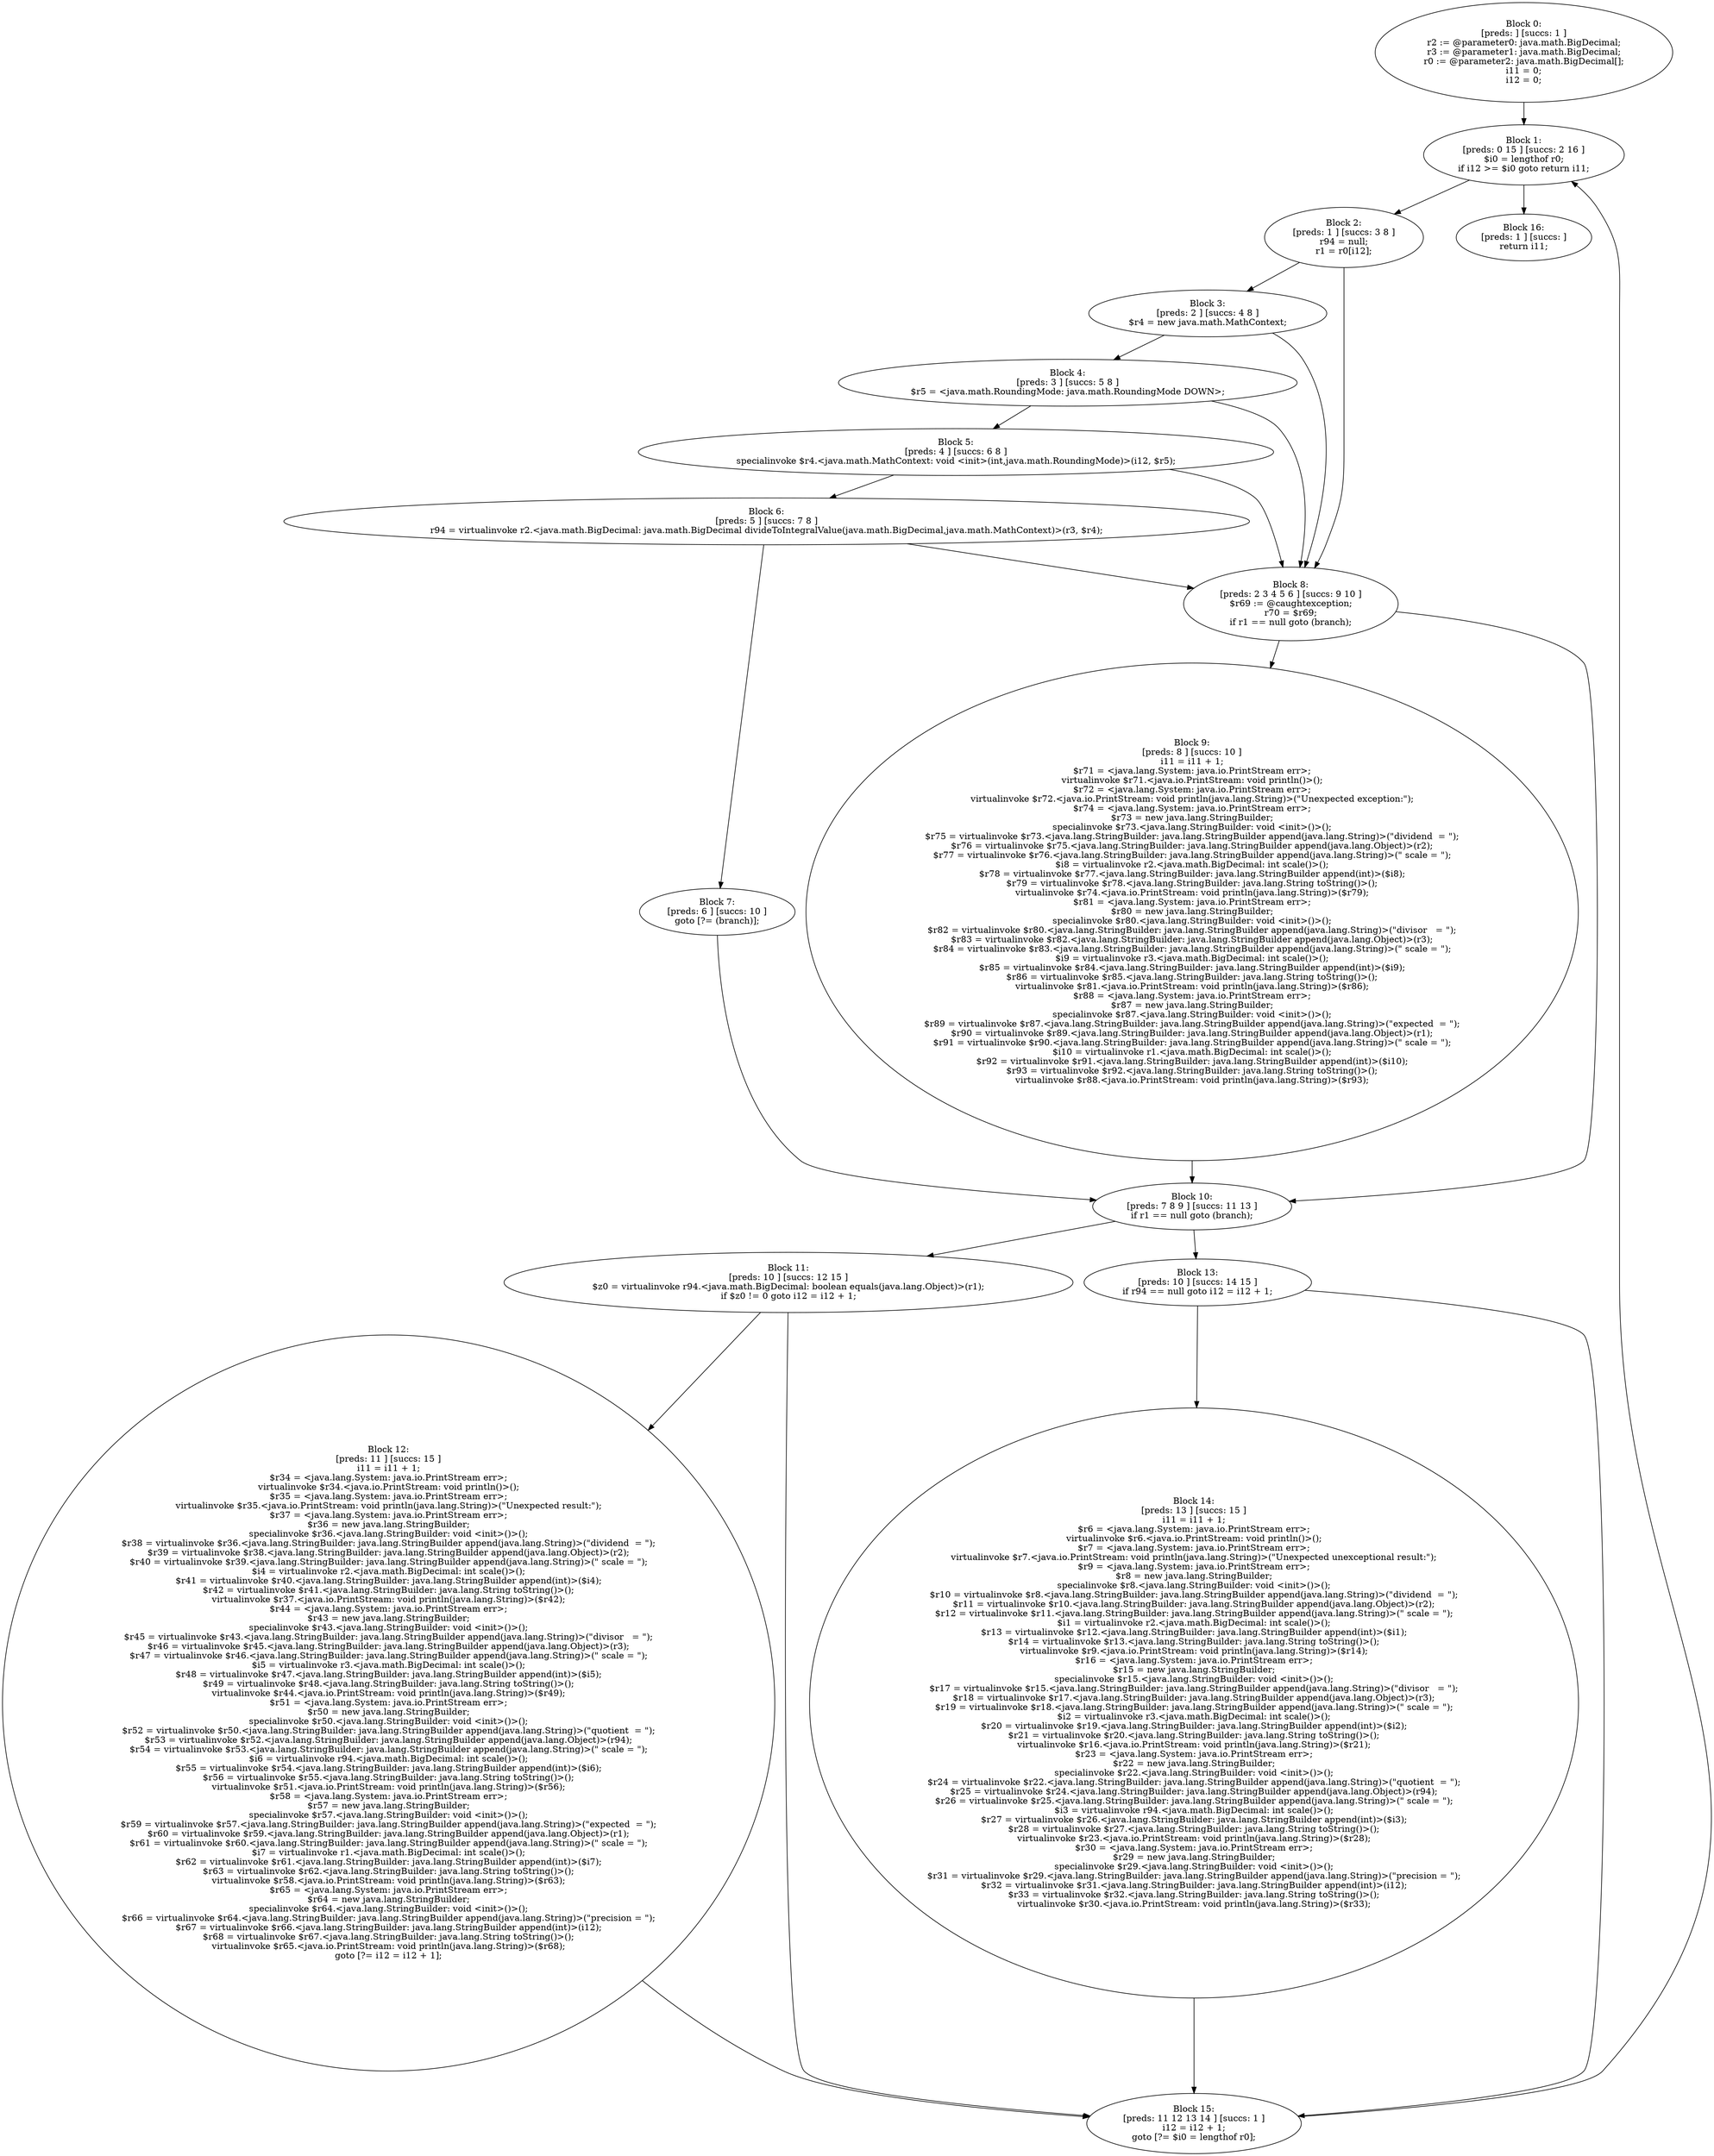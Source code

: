 digraph "unitGraph" {
    "Block 0:
[preds: ] [succs: 1 ]
r2 := @parameter0: java.math.BigDecimal;
r3 := @parameter1: java.math.BigDecimal;
r0 := @parameter2: java.math.BigDecimal[];
i11 = 0;
i12 = 0;
"
    "Block 1:
[preds: 0 15 ] [succs: 2 16 ]
$i0 = lengthof r0;
if i12 >= $i0 goto return i11;
"
    "Block 2:
[preds: 1 ] [succs: 3 8 ]
r94 = null;
r1 = r0[i12];
"
    "Block 3:
[preds: 2 ] [succs: 4 8 ]
$r4 = new java.math.MathContext;
"
    "Block 4:
[preds: 3 ] [succs: 5 8 ]
$r5 = <java.math.RoundingMode: java.math.RoundingMode DOWN>;
"
    "Block 5:
[preds: 4 ] [succs: 6 8 ]
specialinvoke $r4.<java.math.MathContext: void <init>(int,java.math.RoundingMode)>(i12, $r5);
"
    "Block 6:
[preds: 5 ] [succs: 7 8 ]
r94 = virtualinvoke r2.<java.math.BigDecimal: java.math.BigDecimal divideToIntegralValue(java.math.BigDecimal,java.math.MathContext)>(r3, $r4);
"
    "Block 7:
[preds: 6 ] [succs: 10 ]
goto [?= (branch)];
"
    "Block 8:
[preds: 2 3 4 5 6 ] [succs: 9 10 ]
$r69 := @caughtexception;
r70 = $r69;
if r1 == null goto (branch);
"
    "Block 9:
[preds: 8 ] [succs: 10 ]
i11 = i11 + 1;
$r71 = <java.lang.System: java.io.PrintStream err>;
virtualinvoke $r71.<java.io.PrintStream: void println()>();
$r72 = <java.lang.System: java.io.PrintStream err>;
virtualinvoke $r72.<java.io.PrintStream: void println(java.lang.String)>(\"Unexpected exception:\");
$r74 = <java.lang.System: java.io.PrintStream err>;
$r73 = new java.lang.StringBuilder;
specialinvoke $r73.<java.lang.StringBuilder: void <init>()>();
$r75 = virtualinvoke $r73.<java.lang.StringBuilder: java.lang.StringBuilder append(java.lang.String)>(\"dividend  = \");
$r76 = virtualinvoke $r75.<java.lang.StringBuilder: java.lang.StringBuilder append(java.lang.Object)>(r2);
$r77 = virtualinvoke $r76.<java.lang.StringBuilder: java.lang.StringBuilder append(java.lang.String)>(\" scale = \");
$i8 = virtualinvoke r2.<java.math.BigDecimal: int scale()>();
$r78 = virtualinvoke $r77.<java.lang.StringBuilder: java.lang.StringBuilder append(int)>($i8);
$r79 = virtualinvoke $r78.<java.lang.StringBuilder: java.lang.String toString()>();
virtualinvoke $r74.<java.io.PrintStream: void println(java.lang.String)>($r79);
$r81 = <java.lang.System: java.io.PrintStream err>;
$r80 = new java.lang.StringBuilder;
specialinvoke $r80.<java.lang.StringBuilder: void <init>()>();
$r82 = virtualinvoke $r80.<java.lang.StringBuilder: java.lang.StringBuilder append(java.lang.String)>(\"divisor   = \");
$r83 = virtualinvoke $r82.<java.lang.StringBuilder: java.lang.StringBuilder append(java.lang.Object)>(r3);
$r84 = virtualinvoke $r83.<java.lang.StringBuilder: java.lang.StringBuilder append(java.lang.String)>(\" scale = \");
$i9 = virtualinvoke r3.<java.math.BigDecimal: int scale()>();
$r85 = virtualinvoke $r84.<java.lang.StringBuilder: java.lang.StringBuilder append(int)>($i9);
$r86 = virtualinvoke $r85.<java.lang.StringBuilder: java.lang.String toString()>();
virtualinvoke $r81.<java.io.PrintStream: void println(java.lang.String)>($r86);
$r88 = <java.lang.System: java.io.PrintStream err>;
$r87 = new java.lang.StringBuilder;
specialinvoke $r87.<java.lang.StringBuilder: void <init>()>();
$r89 = virtualinvoke $r87.<java.lang.StringBuilder: java.lang.StringBuilder append(java.lang.String)>(\"expected  = \");
$r90 = virtualinvoke $r89.<java.lang.StringBuilder: java.lang.StringBuilder append(java.lang.Object)>(r1);
$r91 = virtualinvoke $r90.<java.lang.StringBuilder: java.lang.StringBuilder append(java.lang.String)>(\" scale = \");
$i10 = virtualinvoke r1.<java.math.BigDecimal: int scale()>();
$r92 = virtualinvoke $r91.<java.lang.StringBuilder: java.lang.StringBuilder append(int)>($i10);
$r93 = virtualinvoke $r92.<java.lang.StringBuilder: java.lang.String toString()>();
virtualinvoke $r88.<java.io.PrintStream: void println(java.lang.String)>($r93);
"
    "Block 10:
[preds: 7 8 9 ] [succs: 11 13 ]
if r1 == null goto (branch);
"
    "Block 11:
[preds: 10 ] [succs: 12 15 ]
$z0 = virtualinvoke r94.<java.math.BigDecimal: boolean equals(java.lang.Object)>(r1);
if $z0 != 0 goto i12 = i12 + 1;
"
    "Block 12:
[preds: 11 ] [succs: 15 ]
i11 = i11 + 1;
$r34 = <java.lang.System: java.io.PrintStream err>;
virtualinvoke $r34.<java.io.PrintStream: void println()>();
$r35 = <java.lang.System: java.io.PrintStream err>;
virtualinvoke $r35.<java.io.PrintStream: void println(java.lang.String)>(\"Unexpected result:\");
$r37 = <java.lang.System: java.io.PrintStream err>;
$r36 = new java.lang.StringBuilder;
specialinvoke $r36.<java.lang.StringBuilder: void <init>()>();
$r38 = virtualinvoke $r36.<java.lang.StringBuilder: java.lang.StringBuilder append(java.lang.String)>(\"dividend  = \");
$r39 = virtualinvoke $r38.<java.lang.StringBuilder: java.lang.StringBuilder append(java.lang.Object)>(r2);
$r40 = virtualinvoke $r39.<java.lang.StringBuilder: java.lang.StringBuilder append(java.lang.String)>(\" scale = \");
$i4 = virtualinvoke r2.<java.math.BigDecimal: int scale()>();
$r41 = virtualinvoke $r40.<java.lang.StringBuilder: java.lang.StringBuilder append(int)>($i4);
$r42 = virtualinvoke $r41.<java.lang.StringBuilder: java.lang.String toString()>();
virtualinvoke $r37.<java.io.PrintStream: void println(java.lang.String)>($r42);
$r44 = <java.lang.System: java.io.PrintStream err>;
$r43 = new java.lang.StringBuilder;
specialinvoke $r43.<java.lang.StringBuilder: void <init>()>();
$r45 = virtualinvoke $r43.<java.lang.StringBuilder: java.lang.StringBuilder append(java.lang.String)>(\"divisor   = \");
$r46 = virtualinvoke $r45.<java.lang.StringBuilder: java.lang.StringBuilder append(java.lang.Object)>(r3);
$r47 = virtualinvoke $r46.<java.lang.StringBuilder: java.lang.StringBuilder append(java.lang.String)>(\" scale = \");
$i5 = virtualinvoke r3.<java.math.BigDecimal: int scale()>();
$r48 = virtualinvoke $r47.<java.lang.StringBuilder: java.lang.StringBuilder append(int)>($i5);
$r49 = virtualinvoke $r48.<java.lang.StringBuilder: java.lang.String toString()>();
virtualinvoke $r44.<java.io.PrintStream: void println(java.lang.String)>($r49);
$r51 = <java.lang.System: java.io.PrintStream err>;
$r50 = new java.lang.StringBuilder;
specialinvoke $r50.<java.lang.StringBuilder: void <init>()>();
$r52 = virtualinvoke $r50.<java.lang.StringBuilder: java.lang.StringBuilder append(java.lang.String)>(\"quotient  = \");
$r53 = virtualinvoke $r52.<java.lang.StringBuilder: java.lang.StringBuilder append(java.lang.Object)>(r94);
$r54 = virtualinvoke $r53.<java.lang.StringBuilder: java.lang.StringBuilder append(java.lang.String)>(\" scale = \");
$i6 = virtualinvoke r94.<java.math.BigDecimal: int scale()>();
$r55 = virtualinvoke $r54.<java.lang.StringBuilder: java.lang.StringBuilder append(int)>($i6);
$r56 = virtualinvoke $r55.<java.lang.StringBuilder: java.lang.String toString()>();
virtualinvoke $r51.<java.io.PrintStream: void println(java.lang.String)>($r56);
$r58 = <java.lang.System: java.io.PrintStream err>;
$r57 = new java.lang.StringBuilder;
specialinvoke $r57.<java.lang.StringBuilder: void <init>()>();
$r59 = virtualinvoke $r57.<java.lang.StringBuilder: java.lang.StringBuilder append(java.lang.String)>(\"expected  = \");
$r60 = virtualinvoke $r59.<java.lang.StringBuilder: java.lang.StringBuilder append(java.lang.Object)>(r1);
$r61 = virtualinvoke $r60.<java.lang.StringBuilder: java.lang.StringBuilder append(java.lang.String)>(\" scale = \");
$i7 = virtualinvoke r1.<java.math.BigDecimal: int scale()>();
$r62 = virtualinvoke $r61.<java.lang.StringBuilder: java.lang.StringBuilder append(int)>($i7);
$r63 = virtualinvoke $r62.<java.lang.StringBuilder: java.lang.String toString()>();
virtualinvoke $r58.<java.io.PrintStream: void println(java.lang.String)>($r63);
$r65 = <java.lang.System: java.io.PrintStream err>;
$r64 = new java.lang.StringBuilder;
specialinvoke $r64.<java.lang.StringBuilder: void <init>()>();
$r66 = virtualinvoke $r64.<java.lang.StringBuilder: java.lang.StringBuilder append(java.lang.String)>(\"precision = \");
$r67 = virtualinvoke $r66.<java.lang.StringBuilder: java.lang.StringBuilder append(int)>(i12);
$r68 = virtualinvoke $r67.<java.lang.StringBuilder: java.lang.String toString()>();
virtualinvoke $r65.<java.io.PrintStream: void println(java.lang.String)>($r68);
goto [?= i12 = i12 + 1];
"
    "Block 13:
[preds: 10 ] [succs: 14 15 ]
if r94 == null goto i12 = i12 + 1;
"
    "Block 14:
[preds: 13 ] [succs: 15 ]
i11 = i11 + 1;
$r6 = <java.lang.System: java.io.PrintStream err>;
virtualinvoke $r6.<java.io.PrintStream: void println()>();
$r7 = <java.lang.System: java.io.PrintStream err>;
virtualinvoke $r7.<java.io.PrintStream: void println(java.lang.String)>(\"Unexpected unexceptional result:\");
$r9 = <java.lang.System: java.io.PrintStream err>;
$r8 = new java.lang.StringBuilder;
specialinvoke $r8.<java.lang.StringBuilder: void <init>()>();
$r10 = virtualinvoke $r8.<java.lang.StringBuilder: java.lang.StringBuilder append(java.lang.String)>(\"dividend  = \");
$r11 = virtualinvoke $r10.<java.lang.StringBuilder: java.lang.StringBuilder append(java.lang.Object)>(r2);
$r12 = virtualinvoke $r11.<java.lang.StringBuilder: java.lang.StringBuilder append(java.lang.String)>(\" scale = \");
$i1 = virtualinvoke r2.<java.math.BigDecimal: int scale()>();
$r13 = virtualinvoke $r12.<java.lang.StringBuilder: java.lang.StringBuilder append(int)>($i1);
$r14 = virtualinvoke $r13.<java.lang.StringBuilder: java.lang.String toString()>();
virtualinvoke $r9.<java.io.PrintStream: void println(java.lang.String)>($r14);
$r16 = <java.lang.System: java.io.PrintStream err>;
$r15 = new java.lang.StringBuilder;
specialinvoke $r15.<java.lang.StringBuilder: void <init>()>();
$r17 = virtualinvoke $r15.<java.lang.StringBuilder: java.lang.StringBuilder append(java.lang.String)>(\"divisor   = \");
$r18 = virtualinvoke $r17.<java.lang.StringBuilder: java.lang.StringBuilder append(java.lang.Object)>(r3);
$r19 = virtualinvoke $r18.<java.lang.StringBuilder: java.lang.StringBuilder append(java.lang.String)>(\" scale = \");
$i2 = virtualinvoke r3.<java.math.BigDecimal: int scale()>();
$r20 = virtualinvoke $r19.<java.lang.StringBuilder: java.lang.StringBuilder append(int)>($i2);
$r21 = virtualinvoke $r20.<java.lang.StringBuilder: java.lang.String toString()>();
virtualinvoke $r16.<java.io.PrintStream: void println(java.lang.String)>($r21);
$r23 = <java.lang.System: java.io.PrintStream err>;
$r22 = new java.lang.StringBuilder;
specialinvoke $r22.<java.lang.StringBuilder: void <init>()>();
$r24 = virtualinvoke $r22.<java.lang.StringBuilder: java.lang.StringBuilder append(java.lang.String)>(\"quotient  = \");
$r25 = virtualinvoke $r24.<java.lang.StringBuilder: java.lang.StringBuilder append(java.lang.Object)>(r94);
$r26 = virtualinvoke $r25.<java.lang.StringBuilder: java.lang.StringBuilder append(java.lang.String)>(\" scale = \");
$i3 = virtualinvoke r94.<java.math.BigDecimal: int scale()>();
$r27 = virtualinvoke $r26.<java.lang.StringBuilder: java.lang.StringBuilder append(int)>($i3);
$r28 = virtualinvoke $r27.<java.lang.StringBuilder: java.lang.String toString()>();
virtualinvoke $r23.<java.io.PrintStream: void println(java.lang.String)>($r28);
$r30 = <java.lang.System: java.io.PrintStream err>;
$r29 = new java.lang.StringBuilder;
specialinvoke $r29.<java.lang.StringBuilder: void <init>()>();
$r31 = virtualinvoke $r29.<java.lang.StringBuilder: java.lang.StringBuilder append(java.lang.String)>(\"precision = \");
$r32 = virtualinvoke $r31.<java.lang.StringBuilder: java.lang.StringBuilder append(int)>(i12);
$r33 = virtualinvoke $r32.<java.lang.StringBuilder: java.lang.String toString()>();
virtualinvoke $r30.<java.io.PrintStream: void println(java.lang.String)>($r33);
"
    "Block 15:
[preds: 11 12 13 14 ] [succs: 1 ]
i12 = i12 + 1;
goto [?= $i0 = lengthof r0];
"
    "Block 16:
[preds: 1 ] [succs: ]
return i11;
"
    "Block 0:
[preds: ] [succs: 1 ]
r2 := @parameter0: java.math.BigDecimal;
r3 := @parameter1: java.math.BigDecimal;
r0 := @parameter2: java.math.BigDecimal[];
i11 = 0;
i12 = 0;
"->"Block 1:
[preds: 0 15 ] [succs: 2 16 ]
$i0 = lengthof r0;
if i12 >= $i0 goto return i11;
";
    "Block 1:
[preds: 0 15 ] [succs: 2 16 ]
$i0 = lengthof r0;
if i12 >= $i0 goto return i11;
"->"Block 2:
[preds: 1 ] [succs: 3 8 ]
r94 = null;
r1 = r0[i12];
";
    "Block 1:
[preds: 0 15 ] [succs: 2 16 ]
$i0 = lengthof r0;
if i12 >= $i0 goto return i11;
"->"Block 16:
[preds: 1 ] [succs: ]
return i11;
";
    "Block 2:
[preds: 1 ] [succs: 3 8 ]
r94 = null;
r1 = r0[i12];
"->"Block 3:
[preds: 2 ] [succs: 4 8 ]
$r4 = new java.math.MathContext;
";
    "Block 2:
[preds: 1 ] [succs: 3 8 ]
r94 = null;
r1 = r0[i12];
"->"Block 8:
[preds: 2 3 4 5 6 ] [succs: 9 10 ]
$r69 := @caughtexception;
r70 = $r69;
if r1 == null goto (branch);
";
    "Block 3:
[preds: 2 ] [succs: 4 8 ]
$r4 = new java.math.MathContext;
"->"Block 4:
[preds: 3 ] [succs: 5 8 ]
$r5 = <java.math.RoundingMode: java.math.RoundingMode DOWN>;
";
    "Block 3:
[preds: 2 ] [succs: 4 8 ]
$r4 = new java.math.MathContext;
"->"Block 8:
[preds: 2 3 4 5 6 ] [succs: 9 10 ]
$r69 := @caughtexception;
r70 = $r69;
if r1 == null goto (branch);
";
    "Block 4:
[preds: 3 ] [succs: 5 8 ]
$r5 = <java.math.RoundingMode: java.math.RoundingMode DOWN>;
"->"Block 5:
[preds: 4 ] [succs: 6 8 ]
specialinvoke $r4.<java.math.MathContext: void <init>(int,java.math.RoundingMode)>(i12, $r5);
";
    "Block 4:
[preds: 3 ] [succs: 5 8 ]
$r5 = <java.math.RoundingMode: java.math.RoundingMode DOWN>;
"->"Block 8:
[preds: 2 3 4 5 6 ] [succs: 9 10 ]
$r69 := @caughtexception;
r70 = $r69;
if r1 == null goto (branch);
";
    "Block 5:
[preds: 4 ] [succs: 6 8 ]
specialinvoke $r4.<java.math.MathContext: void <init>(int,java.math.RoundingMode)>(i12, $r5);
"->"Block 6:
[preds: 5 ] [succs: 7 8 ]
r94 = virtualinvoke r2.<java.math.BigDecimal: java.math.BigDecimal divideToIntegralValue(java.math.BigDecimal,java.math.MathContext)>(r3, $r4);
";
    "Block 5:
[preds: 4 ] [succs: 6 8 ]
specialinvoke $r4.<java.math.MathContext: void <init>(int,java.math.RoundingMode)>(i12, $r5);
"->"Block 8:
[preds: 2 3 4 5 6 ] [succs: 9 10 ]
$r69 := @caughtexception;
r70 = $r69;
if r1 == null goto (branch);
";
    "Block 6:
[preds: 5 ] [succs: 7 8 ]
r94 = virtualinvoke r2.<java.math.BigDecimal: java.math.BigDecimal divideToIntegralValue(java.math.BigDecimal,java.math.MathContext)>(r3, $r4);
"->"Block 7:
[preds: 6 ] [succs: 10 ]
goto [?= (branch)];
";
    "Block 6:
[preds: 5 ] [succs: 7 8 ]
r94 = virtualinvoke r2.<java.math.BigDecimal: java.math.BigDecimal divideToIntegralValue(java.math.BigDecimal,java.math.MathContext)>(r3, $r4);
"->"Block 8:
[preds: 2 3 4 5 6 ] [succs: 9 10 ]
$r69 := @caughtexception;
r70 = $r69;
if r1 == null goto (branch);
";
    "Block 7:
[preds: 6 ] [succs: 10 ]
goto [?= (branch)];
"->"Block 10:
[preds: 7 8 9 ] [succs: 11 13 ]
if r1 == null goto (branch);
";
    "Block 8:
[preds: 2 3 4 5 6 ] [succs: 9 10 ]
$r69 := @caughtexception;
r70 = $r69;
if r1 == null goto (branch);
"->"Block 9:
[preds: 8 ] [succs: 10 ]
i11 = i11 + 1;
$r71 = <java.lang.System: java.io.PrintStream err>;
virtualinvoke $r71.<java.io.PrintStream: void println()>();
$r72 = <java.lang.System: java.io.PrintStream err>;
virtualinvoke $r72.<java.io.PrintStream: void println(java.lang.String)>(\"Unexpected exception:\");
$r74 = <java.lang.System: java.io.PrintStream err>;
$r73 = new java.lang.StringBuilder;
specialinvoke $r73.<java.lang.StringBuilder: void <init>()>();
$r75 = virtualinvoke $r73.<java.lang.StringBuilder: java.lang.StringBuilder append(java.lang.String)>(\"dividend  = \");
$r76 = virtualinvoke $r75.<java.lang.StringBuilder: java.lang.StringBuilder append(java.lang.Object)>(r2);
$r77 = virtualinvoke $r76.<java.lang.StringBuilder: java.lang.StringBuilder append(java.lang.String)>(\" scale = \");
$i8 = virtualinvoke r2.<java.math.BigDecimal: int scale()>();
$r78 = virtualinvoke $r77.<java.lang.StringBuilder: java.lang.StringBuilder append(int)>($i8);
$r79 = virtualinvoke $r78.<java.lang.StringBuilder: java.lang.String toString()>();
virtualinvoke $r74.<java.io.PrintStream: void println(java.lang.String)>($r79);
$r81 = <java.lang.System: java.io.PrintStream err>;
$r80 = new java.lang.StringBuilder;
specialinvoke $r80.<java.lang.StringBuilder: void <init>()>();
$r82 = virtualinvoke $r80.<java.lang.StringBuilder: java.lang.StringBuilder append(java.lang.String)>(\"divisor   = \");
$r83 = virtualinvoke $r82.<java.lang.StringBuilder: java.lang.StringBuilder append(java.lang.Object)>(r3);
$r84 = virtualinvoke $r83.<java.lang.StringBuilder: java.lang.StringBuilder append(java.lang.String)>(\" scale = \");
$i9 = virtualinvoke r3.<java.math.BigDecimal: int scale()>();
$r85 = virtualinvoke $r84.<java.lang.StringBuilder: java.lang.StringBuilder append(int)>($i9);
$r86 = virtualinvoke $r85.<java.lang.StringBuilder: java.lang.String toString()>();
virtualinvoke $r81.<java.io.PrintStream: void println(java.lang.String)>($r86);
$r88 = <java.lang.System: java.io.PrintStream err>;
$r87 = new java.lang.StringBuilder;
specialinvoke $r87.<java.lang.StringBuilder: void <init>()>();
$r89 = virtualinvoke $r87.<java.lang.StringBuilder: java.lang.StringBuilder append(java.lang.String)>(\"expected  = \");
$r90 = virtualinvoke $r89.<java.lang.StringBuilder: java.lang.StringBuilder append(java.lang.Object)>(r1);
$r91 = virtualinvoke $r90.<java.lang.StringBuilder: java.lang.StringBuilder append(java.lang.String)>(\" scale = \");
$i10 = virtualinvoke r1.<java.math.BigDecimal: int scale()>();
$r92 = virtualinvoke $r91.<java.lang.StringBuilder: java.lang.StringBuilder append(int)>($i10);
$r93 = virtualinvoke $r92.<java.lang.StringBuilder: java.lang.String toString()>();
virtualinvoke $r88.<java.io.PrintStream: void println(java.lang.String)>($r93);
";
    "Block 8:
[preds: 2 3 4 5 6 ] [succs: 9 10 ]
$r69 := @caughtexception;
r70 = $r69;
if r1 == null goto (branch);
"->"Block 10:
[preds: 7 8 9 ] [succs: 11 13 ]
if r1 == null goto (branch);
";
    "Block 9:
[preds: 8 ] [succs: 10 ]
i11 = i11 + 1;
$r71 = <java.lang.System: java.io.PrintStream err>;
virtualinvoke $r71.<java.io.PrintStream: void println()>();
$r72 = <java.lang.System: java.io.PrintStream err>;
virtualinvoke $r72.<java.io.PrintStream: void println(java.lang.String)>(\"Unexpected exception:\");
$r74 = <java.lang.System: java.io.PrintStream err>;
$r73 = new java.lang.StringBuilder;
specialinvoke $r73.<java.lang.StringBuilder: void <init>()>();
$r75 = virtualinvoke $r73.<java.lang.StringBuilder: java.lang.StringBuilder append(java.lang.String)>(\"dividend  = \");
$r76 = virtualinvoke $r75.<java.lang.StringBuilder: java.lang.StringBuilder append(java.lang.Object)>(r2);
$r77 = virtualinvoke $r76.<java.lang.StringBuilder: java.lang.StringBuilder append(java.lang.String)>(\" scale = \");
$i8 = virtualinvoke r2.<java.math.BigDecimal: int scale()>();
$r78 = virtualinvoke $r77.<java.lang.StringBuilder: java.lang.StringBuilder append(int)>($i8);
$r79 = virtualinvoke $r78.<java.lang.StringBuilder: java.lang.String toString()>();
virtualinvoke $r74.<java.io.PrintStream: void println(java.lang.String)>($r79);
$r81 = <java.lang.System: java.io.PrintStream err>;
$r80 = new java.lang.StringBuilder;
specialinvoke $r80.<java.lang.StringBuilder: void <init>()>();
$r82 = virtualinvoke $r80.<java.lang.StringBuilder: java.lang.StringBuilder append(java.lang.String)>(\"divisor   = \");
$r83 = virtualinvoke $r82.<java.lang.StringBuilder: java.lang.StringBuilder append(java.lang.Object)>(r3);
$r84 = virtualinvoke $r83.<java.lang.StringBuilder: java.lang.StringBuilder append(java.lang.String)>(\" scale = \");
$i9 = virtualinvoke r3.<java.math.BigDecimal: int scale()>();
$r85 = virtualinvoke $r84.<java.lang.StringBuilder: java.lang.StringBuilder append(int)>($i9);
$r86 = virtualinvoke $r85.<java.lang.StringBuilder: java.lang.String toString()>();
virtualinvoke $r81.<java.io.PrintStream: void println(java.lang.String)>($r86);
$r88 = <java.lang.System: java.io.PrintStream err>;
$r87 = new java.lang.StringBuilder;
specialinvoke $r87.<java.lang.StringBuilder: void <init>()>();
$r89 = virtualinvoke $r87.<java.lang.StringBuilder: java.lang.StringBuilder append(java.lang.String)>(\"expected  = \");
$r90 = virtualinvoke $r89.<java.lang.StringBuilder: java.lang.StringBuilder append(java.lang.Object)>(r1);
$r91 = virtualinvoke $r90.<java.lang.StringBuilder: java.lang.StringBuilder append(java.lang.String)>(\" scale = \");
$i10 = virtualinvoke r1.<java.math.BigDecimal: int scale()>();
$r92 = virtualinvoke $r91.<java.lang.StringBuilder: java.lang.StringBuilder append(int)>($i10);
$r93 = virtualinvoke $r92.<java.lang.StringBuilder: java.lang.String toString()>();
virtualinvoke $r88.<java.io.PrintStream: void println(java.lang.String)>($r93);
"->"Block 10:
[preds: 7 8 9 ] [succs: 11 13 ]
if r1 == null goto (branch);
";
    "Block 10:
[preds: 7 8 9 ] [succs: 11 13 ]
if r1 == null goto (branch);
"->"Block 11:
[preds: 10 ] [succs: 12 15 ]
$z0 = virtualinvoke r94.<java.math.BigDecimal: boolean equals(java.lang.Object)>(r1);
if $z0 != 0 goto i12 = i12 + 1;
";
    "Block 10:
[preds: 7 8 9 ] [succs: 11 13 ]
if r1 == null goto (branch);
"->"Block 13:
[preds: 10 ] [succs: 14 15 ]
if r94 == null goto i12 = i12 + 1;
";
    "Block 11:
[preds: 10 ] [succs: 12 15 ]
$z0 = virtualinvoke r94.<java.math.BigDecimal: boolean equals(java.lang.Object)>(r1);
if $z0 != 0 goto i12 = i12 + 1;
"->"Block 12:
[preds: 11 ] [succs: 15 ]
i11 = i11 + 1;
$r34 = <java.lang.System: java.io.PrintStream err>;
virtualinvoke $r34.<java.io.PrintStream: void println()>();
$r35 = <java.lang.System: java.io.PrintStream err>;
virtualinvoke $r35.<java.io.PrintStream: void println(java.lang.String)>(\"Unexpected result:\");
$r37 = <java.lang.System: java.io.PrintStream err>;
$r36 = new java.lang.StringBuilder;
specialinvoke $r36.<java.lang.StringBuilder: void <init>()>();
$r38 = virtualinvoke $r36.<java.lang.StringBuilder: java.lang.StringBuilder append(java.lang.String)>(\"dividend  = \");
$r39 = virtualinvoke $r38.<java.lang.StringBuilder: java.lang.StringBuilder append(java.lang.Object)>(r2);
$r40 = virtualinvoke $r39.<java.lang.StringBuilder: java.lang.StringBuilder append(java.lang.String)>(\" scale = \");
$i4 = virtualinvoke r2.<java.math.BigDecimal: int scale()>();
$r41 = virtualinvoke $r40.<java.lang.StringBuilder: java.lang.StringBuilder append(int)>($i4);
$r42 = virtualinvoke $r41.<java.lang.StringBuilder: java.lang.String toString()>();
virtualinvoke $r37.<java.io.PrintStream: void println(java.lang.String)>($r42);
$r44 = <java.lang.System: java.io.PrintStream err>;
$r43 = new java.lang.StringBuilder;
specialinvoke $r43.<java.lang.StringBuilder: void <init>()>();
$r45 = virtualinvoke $r43.<java.lang.StringBuilder: java.lang.StringBuilder append(java.lang.String)>(\"divisor   = \");
$r46 = virtualinvoke $r45.<java.lang.StringBuilder: java.lang.StringBuilder append(java.lang.Object)>(r3);
$r47 = virtualinvoke $r46.<java.lang.StringBuilder: java.lang.StringBuilder append(java.lang.String)>(\" scale = \");
$i5 = virtualinvoke r3.<java.math.BigDecimal: int scale()>();
$r48 = virtualinvoke $r47.<java.lang.StringBuilder: java.lang.StringBuilder append(int)>($i5);
$r49 = virtualinvoke $r48.<java.lang.StringBuilder: java.lang.String toString()>();
virtualinvoke $r44.<java.io.PrintStream: void println(java.lang.String)>($r49);
$r51 = <java.lang.System: java.io.PrintStream err>;
$r50 = new java.lang.StringBuilder;
specialinvoke $r50.<java.lang.StringBuilder: void <init>()>();
$r52 = virtualinvoke $r50.<java.lang.StringBuilder: java.lang.StringBuilder append(java.lang.String)>(\"quotient  = \");
$r53 = virtualinvoke $r52.<java.lang.StringBuilder: java.lang.StringBuilder append(java.lang.Object)>(r94);
$r54 = virtualinvoke $r53.<java.lang.StringBuilder: java.lang.StringBuilder append(java.lang.String)>(\" scale = \");
$i6 = virtualinvoke r94.<java.math.BigDecimal: int scale()>();
$r55 = virtualinvoke $r54.<java.lang.StringBuilder: java.lang.StringBuilder append(int)>($i6);
$r56 = virtualinvoke $r55.<java.lang.StringBuilder: java.lang.String toString()>();
virtualinvoke $r51.<java.io.PrintStream: void println(java.lang.String)>($r56);
$r58 = <java.lang.System: java.io.PrintStream err>;
$r57 = new java.lang.StringBuilder;
specialinvoke $r57.<java.lang.StringBuilder: void <init>()>();
$r59 = virtualinvoke $r57.<java.lang.StringBuilder: java.lang.StringBuilder append(java.lang.String)>(\"expected  = \");
$r60 = virtualinvoke $r59.<java.lang.StringBuilder: java.lang.StringBuilder append(java.lang.Object)>(r1);
$r61 = virtualinvoke $r60.<java.lang.StringBuilder: java.lang.StringBuilder append(java.lang.String)>(\" scale = \");
$i7 = virtualinvoke r1.<java.math.BigDecimal: int scale()>();
$r62 = virtualinvoke $r61.<java.lang.StringBuilder: java.lang.StringBuilder append(int)>($i7);
$r63 = virtualinvoke $r62.<java.lang.StringBuilder: java.lang.String toString()>();
virtualinvoke $r58.<java.io.PrintStream: void println(java.lang.String)>($r63);
$r65 = <java.lang.System: java.io.PrintStream err>;
$r64 = new java.lang.StringBuilder;
specialinvoke $r64.<java.lang.StringBuilder: void <init>()>();
$r66 = virtualinvoke $r64.<java.lang.StringBuilder: java.lang.StringBuilder append(java.lang.String)>(\"precision = \");
$r67 = virtualinvoke $r66.<java.lang.StringBuilder: java.lang.StringBuilder append(int)>(i12);
$r68 = virtualinvoke $r67.<java.lang.StringBuilder: java.lang.String toString()>();
virtualinvoke $r65.<java.io.PrintStream: void println(java.lang.String)>($r68);
goto [?= i12 = i12 + 1];
";
    "Block 11:
[preds: 10 ] [succs: 12 15 ]
$z0 = virtualinvoke r94.<java.math.BigDecimal: boolean equals(java.lang.Object)>(r1);
if $z0 != 0 goto i12 = i12 + 1;
"->"Block 15:
[preds: 11 12 13 14 ] [succs: 1 ]
i12 = i12 + 1;
goto [?= $i0 = lengthof r0];
";
    "Block 12:
[preds: 11 ] [succs: 15 ]
i11 = i11 + 1;
$r34 = <java.lang.System: java.io.PrintStream err>;
virtualinvoke $r34.<java.io.PrintStream: void println()>();
$r35 = <java.lang.System: java.io.PrintStream err>;
virtualinvoke $r35.<java.io.PrintStream: void println(java.lang.String)>(\"Unexpected result:\");
$r37 = <java.lang.System: java.io.PrintStream err>;
$r36 = new java.lang.StringBuilder;
specialinvoke $r36.<java.lang.StringBuilder: void <init>()>();
$r38 = virtualinvoke $r36.<java.lang.StringBuilder: java.lang.StringBuilder append(java.lang.String)>(\"dividend  = \");
$r39 = virtualinvoke $r38.<java.lang.StringBuilder: java.lang.StringBuilder append(java.lang.Object)>(r2);
$r40 = virtualinvoke $r39.<java.lang.StringBuilder: java.lang.StringBuilder append(java.lang.String)>(\" scale = \");
$i4 = virtualinvoke r2.<java.math.BigDecimal: int scale()>();
$r41 = virtualinvoke $r40.<java.lang.StringBuilder: java.lang.StringBuilder append(int)>($i4);
$r42 = virtualinvoke $r41.<java.lang.StringBuilder: java.lang.String toString()>();
virtualinvoke $r37.<java.io.PrintStream: void println(java.lang.String)>($r42);
$r44 = <java.lang.System: java.io.PrintStream err>;
$r43 = new java.lang.StringBuilder;
specialinvoke $r43.<java.lang.StringBuilder: void <init>()>();
$r45 = virtualinvoke $r43.<java.lang.StringBuilder: java.lang.StringBuilder append(java.lang.String)>(\"divisor   = \");
$r46 = virtualinvoke $r45.<java.lang.StringBuilder: java.lang.StringBuilder append(java.lang.Object)>(r3);
$r47 = virtualinvoke $r46.<java.lang.StringBuilder: java.lang.StringBuilder append(java.lang.String)>(\" scale = \");
$i5 = virtualinvoke r3.<java.math.BigDecimal: int scale()>();
$r48 = virtualinvoke $r47.<java.lang.StringBuilder: java.lang.StringBuilder append(int)>($i5);
$r49 = virtualinvoke $r48.<java.lang.StringBuilder: java.lang.String toString()>();
virtualinvoke $r44.<java.io.PrintStream: void println(java.lang.String)>($r49);
$r51 = <java.lang.System: java.io.PrintStream err>;
$r50 = new java.lang.StringBuilder;
specialinvoke $r50.<java.lang.StringBuilder: void <init>()>();
$r52 = virtualinvoke $r50.<java.lang.StringBuilder: java.lang.StringBuilder append(java.lang.String)>(\"quotient  = \");
$r53 = virtualinvoke $r52.<java.lang.StringBuilder: java.lang.StringBuilder append(java.lang.Object)>(r94);
$r54 = virtualinvoke $r53.<java.lang.StringBuilder: java.lang.StringBuilder append(java.lang.String)>(\" scale = \");
$i6 = virtualinvoke r94.<java.math.BigDecimal: int scale()>();
$r55 = virtualinvoke $r54.<java.lang.StringBuilder: java.lang.StringBuilder append(int)>($i6);
$r56 = virtualinvoke $r55.<java.lang.StringBuilder: java.lang.String toString()>();
virtualinvoke $r51.<java.io.PrintStream: void println(java.lang.String)>($r56);
$r58 = <java.lang.System: java.io.PrintStream err>;
$r57 = new java.lang.StringBuilder;
specialinvoke $r57.<java.lang.StringBuilder: void <init>()>();
$r59 = virtualinvoke $r57.<java.lang.StringBuilder: java.lang.StringBuilder append(java.lang.String)>(\"expected  = \");
$r60 = virtualinvoke $r59.<java.lang.StringBuilder: java.lang.StringBuilder append(java.lang.Object)>(r1);
$r61 = virtualinvoke $r60.<java.lang.StringBuilder: java.lang.StringBuilder append(java.lang.String)>(\" scale = \");
$i7 = virtualinvoke r1.<java.math.BigDecimal: int scale()>();
$r62 = virtualinvoke $r61.<java.lang.StringBuilder: java.lang.StringBuilder append(int)>($i7);
$r63 = virtualinvoke $r62.<java.lang.StringBuilder: java.lang.String toString()>();
virtualinvoke $r58.<java.io.PrintStream: void println(java.lang.String)>($r63);
$r65 = <java.lang.System: java.io.PrintStream err>;
$r64 = new java.lang.StringBuilder;
specialinvoke $r64.<java.lang.StringBuilder: void <init>()>();
$r66 = virtualinvoke $r64.<java.lang.StringBuilder: java.lang.StringBuilder append(java.lang.String)>(\"precision = \");
$r67 = virtualinvoke $r66.<java.lang.StringBuilder: java.lang.StringBuilder append(int)>(i12);
$r68 = virtualinvoke $r67.<java.lang.StringBuilder: java.lang.String toString()>();
virtualinvoke $r65.<java.io.PrintStream: void println(java.lang.String)>($r68);
goto [?= i12 = i12 + 1];
"->"Block 15:
[preds: 11 12 13 14 ] [succs: 1 ]
i12 = i12 + 1;
goto [?= $i0 = lengthof r0];
";
    "Block 13:
[preds: 10 ] [succs: 14 15 ]
if r94 == null goto i12 = i12 + 1;
"->"Block 14:
[preds: 13 ] [succs: 15 ]
i11 = i11 + 1;
$r6 = <java.lang.System: java.io.PrintStream err>;
virtualinvoke $r6.<java.io.PrintStream: void println()>();
$r7 = <java.lang.System: java.io.PrintStream err>;
virtualinvoke $r7.<java.io.PrintStream: void println(java.lang.String)>(\"Unexpected unexceptional result:\");
$r9 = <java.lang.System: java.io.PrintStream err>;
$r8 = new java.lang.StringBuilder;
specialinvoke $r8.<java.lang.StringBuilder: void <init>()>();
$r10 = virtualinvoke $r8.<java.lang.StringBuilder: java.lang.StringBuilder append(java.lang.String)>(\"dividend  = \");
$r11 = virtualinvoke $r10.<java.lang.StringBuilder: java.lang.StringBuilder append(java.lang.Object)>(r2);
$r12 = virtualinvoke $r11.<java.lang.StringBuilder: java.lang.StringBuilder append(java.lang.String)>(\" scale = \");
$i1 = virtualinvoke r2.<java.math.BigDecimal: int scale()>();
$r13 = virtualinvoke $r12.<java.lang.StringBuilder: java.lang.StringBuilder append(int)>($i1);
$r14 = virtualinvoke $r13.<java.lang.StringBuilder: java.lang.String toString()>();
virtualinvoke $r9.<java.io.PrintStream: void println(java.lang.String)>($r14);
$r16 = <java.lang.System: java.io.PrintStream err>;
$r15 = new java.lang.StringBuilder;
specialinvoke $r15.<java.lang.StringBuilder: void <init>()>();
$r17 = virtualinvoke $r15.<java.lang.StringBuilder: java.lang.StringBuilder append(java.lang.String)>(\"divisor   = \");
$r18 = virtualinvoke $r17.<java.lang.StringBuilder: java.lang.StringBuilder append(java.lang.Object)>(r3);
$r19 = virtualinvoke $r18.<java.lang.StringBuilder: java.lang.StringBuilder append(java.lang.String)>(\" scale = \");
$i2 = virtualinvoke r3.<java.math.BigDecimal: int scale()>();
$r20 = virtualinvoke $r19.<java.lang.StringBuilder: java.lang.StringBuilder append(int)>($i2);
$r21 = virtualinvoke $r20.<java.lang.StringBuilder: java.lang.String toString()>();
virtualinvoke $r16.<java.io.PrintStream: void println(java.lang.String)>($r21);
$r23 = <java.lang.System: java.io.PrintStream err>;
$r22 = new java.lang.StringBuilder;
specialinvoke $r22.<java.lang.StringBuilder: void <init>()>();
$r24 = virtualinvoke $r22.<java.lang.StringBuilder: java.lang.StringBuilder append(java.lang.String)>(\"quotient  = \");
$r25 = virtualinvoke $r24.<java.lang.StringBuilder: java.lang.StringBuilder append(java.lang.Object)>(r94);
$r26 = virtualinvoke $r25.<java.lang.StringBuilder: java.lang.StringBuilder append(java.lang.String)>(\" scale = \");
$i3 = virtualinvoke r94.<java.math.BigDecimal: int scale()>();
$r27 = virtualinvoke $r26.<java.lang.StringBuilder: java.lang.StringBuilder append(int)>($i3);
$r28 = virtualinvoke $r27.<java.lang.StringBuilder: java.lang.String toString()>();
virtualinvoke $r23.<java.io.PrintStream: void println(java.lang.String)>($r28);
$r30 = <java.lang.System: java.io.PrintStream err>;
$r29 = new java.lang.StringBuilder;
specialinvoke $r29.<java.lang.StringBuilder: void <init>()>();
$r31 = virtualinvoke $r29.<java.lang.StringBuilder: java.lang.StringBuilder append(java.lang.String)>(\"precision = \");
$r32 = virtualinvoke $r31.<java.lang.StringBuilder: java.lang.StringBuilder append(int)>(i12);
$r33 = virtualinvoke $r32.<java.lang.StringBuilder: java.lang.String toString()>();
virtualinvoke $r30.<java.io.PrintStream: void println(java.lang.String)>($r33);
";
    "Block 13:
[preds: 10 ] [succs: 14 15 ]
if r94 == null goto i12 = i12 + 1;
"->"Block 15:
[preds: 11 12 13 14 ] [succs: 1 ]
i12 = i12 + 1;
goto [?= $i0 = lengthof r0];
";
    "Block 14:
[preds: 13 ] [succs: 15 ]
i11 = i11 + 1;
$r6 = <java.lang.System: java.io.PrintStream err>;
virtualinvoke $r6.<java.io.PrintStream: void println()>();
$r7 = <java.lang.System: java.io.PrintStream err>;
virtualinvoke $r7.<java.io.PrintStream: void println(java.lang.String)>(\"Unexpected unexceptional result:\");
$r9 = <java.lang.System: java.io.PrintStream err>;
$r8 = new java.lang.StringBuilder;
specialinvoke $r8.<java.lang.StringBuilder: void <init>()>();
$r10 = virtualinvoke $r8.<java.lang.StringBuilder: java.lang.StringBuilder append(java.lang.String)>(\"dividend  = \");
$r11 = virtualinvoke $r10.<java.lang.StringBuilder: java.lang.StringBuilder append(java.lang.Object)>(r2);
$r12 = virtualinvoke $r11.<java.lang.StringBuilder: java.lang.StringBuilder append(java.lang.String)>(\" scale = \");
$i1 = virtualinvoke r2.<java.math.BigDecimal: int scale()>();
$r13 = virtualinvoke $r12.<java.lang.StringBuilder: java.lang.StringBuilder append(int)>($i1);
$r14 = virtualinvoke $r13.<java.lang.StringBuilder: java.lang.String toString()>();
virtualinvoke $r9.<java.io.PrintStream: void println(java.lang.String)>($r14);
$r16 = <java.lang.System: java.io.PrintStream err>;
$r15 = new java.lang.StringBuilder;
specialinvoke $r15.<java.lang.StringBuilder: void <init>()>();
$r17 = virtualinvoke $r15.<java.lang.StringBuilder: java.lang.StringBuilder append(java.lang.String)>(\"divisor   = \");
$r18 = virtualinvoke $r17.<java.lang.StringBuilder: java.lang.StringBuilder append(java.lang.Object)>(r3);
$r19 = virtualinvoke $r18.<java.lang.StringBuilder: java.lang.StringBuilder append(java.lang.String)>(\" scale = \");
$i2 = virtualinvoke r3.<java.math.BigDecimal: int scale()>();
$r20 = virtualinvoke $r19.<java.lang.StringBuilder: java.lang.StringBuilder append(int)>($i2);
$r21 = virtualinvoke $r20.<java.lang.StringBuilder: java.lang.String toString()>();
virtualinvoke $r16.<java.io.PrintStream: void println(java.lang.String)>($r21);
$r23 = <java.lang.System: java.io.PrintStream err>;
$r22 = new java.lang.StringBuilder;
specialinvoke $r22.<java.lang.StringBuilder: void <init>()>();
$r24 = virtualinvoke $r22.<java.lang.StringBuilder: java.lang.StringBuilder append(java.lang.String)>(\"quotient  = \");
$r25 = virtualinvoke $r24.<java.lang.StringBuilder: java.lang.StringBuilder append(java.lang.Object)>(r94);
$r26 = virtualinvoke $r25.<java.lang.StringBuilder: java.lang.StringBuilder append(java.lang.String)>(\" scale = \");
$i3 = virtualinvoke r94.<java.math.BigDecimal: int scale()>();
$r27 = virtualinvoke $r26.<java.lang.StringBuilder: java.lang.StringBuilder append(int)>($i3);
$r28 = virtualinvoke $r27.<java.lang.StringBuilder: java.lang.String toString()>();
virtualinvoke $r23.<java.io.PrintStream: void println(java.lang.String)>($r28);
$r30 = <java.lang.System: java.io.PrintStream err>;
$r29 = new java.lang.StringBuilder;
specialinvoke $r29.<java.lang.StringBuilder: void <init>()>();
$r31 = virtualinvoke $r29.<java.lang.StringBuilder: java.lang.StringBuilder append(java.lang.String)>(\"precision = \");
$r32 = virtualinvoke $r31.<java.lang.StringBuilder: java.lang.StringBuilder append(int)>(i12);
$r33 = virtualinvoke $r32.<java.lang.StringBuilder: java.lang.String toString()>();
virtualinvoke $r30.<java.io.PrintStream: void println(java.lang.String)>($r33);
"->"Block 15:
[preds: 11 12 13 14 ] [succs: 1 ]
i12 = i12 + 1;
goto [?= $i0 = lengthof r0];
";
    "Block 15:
[preds: 11 12 13 14 ] [succs: 1 ]
i12 = i12 + 1;
goto [?= $i0 = lengthof r0];
"->"Block 1:
[preds: 0 15 ] [succs: 2 16 ]
$i0 = lengthof r0;
if i12 >= $i0 goto return i11;
";
}
